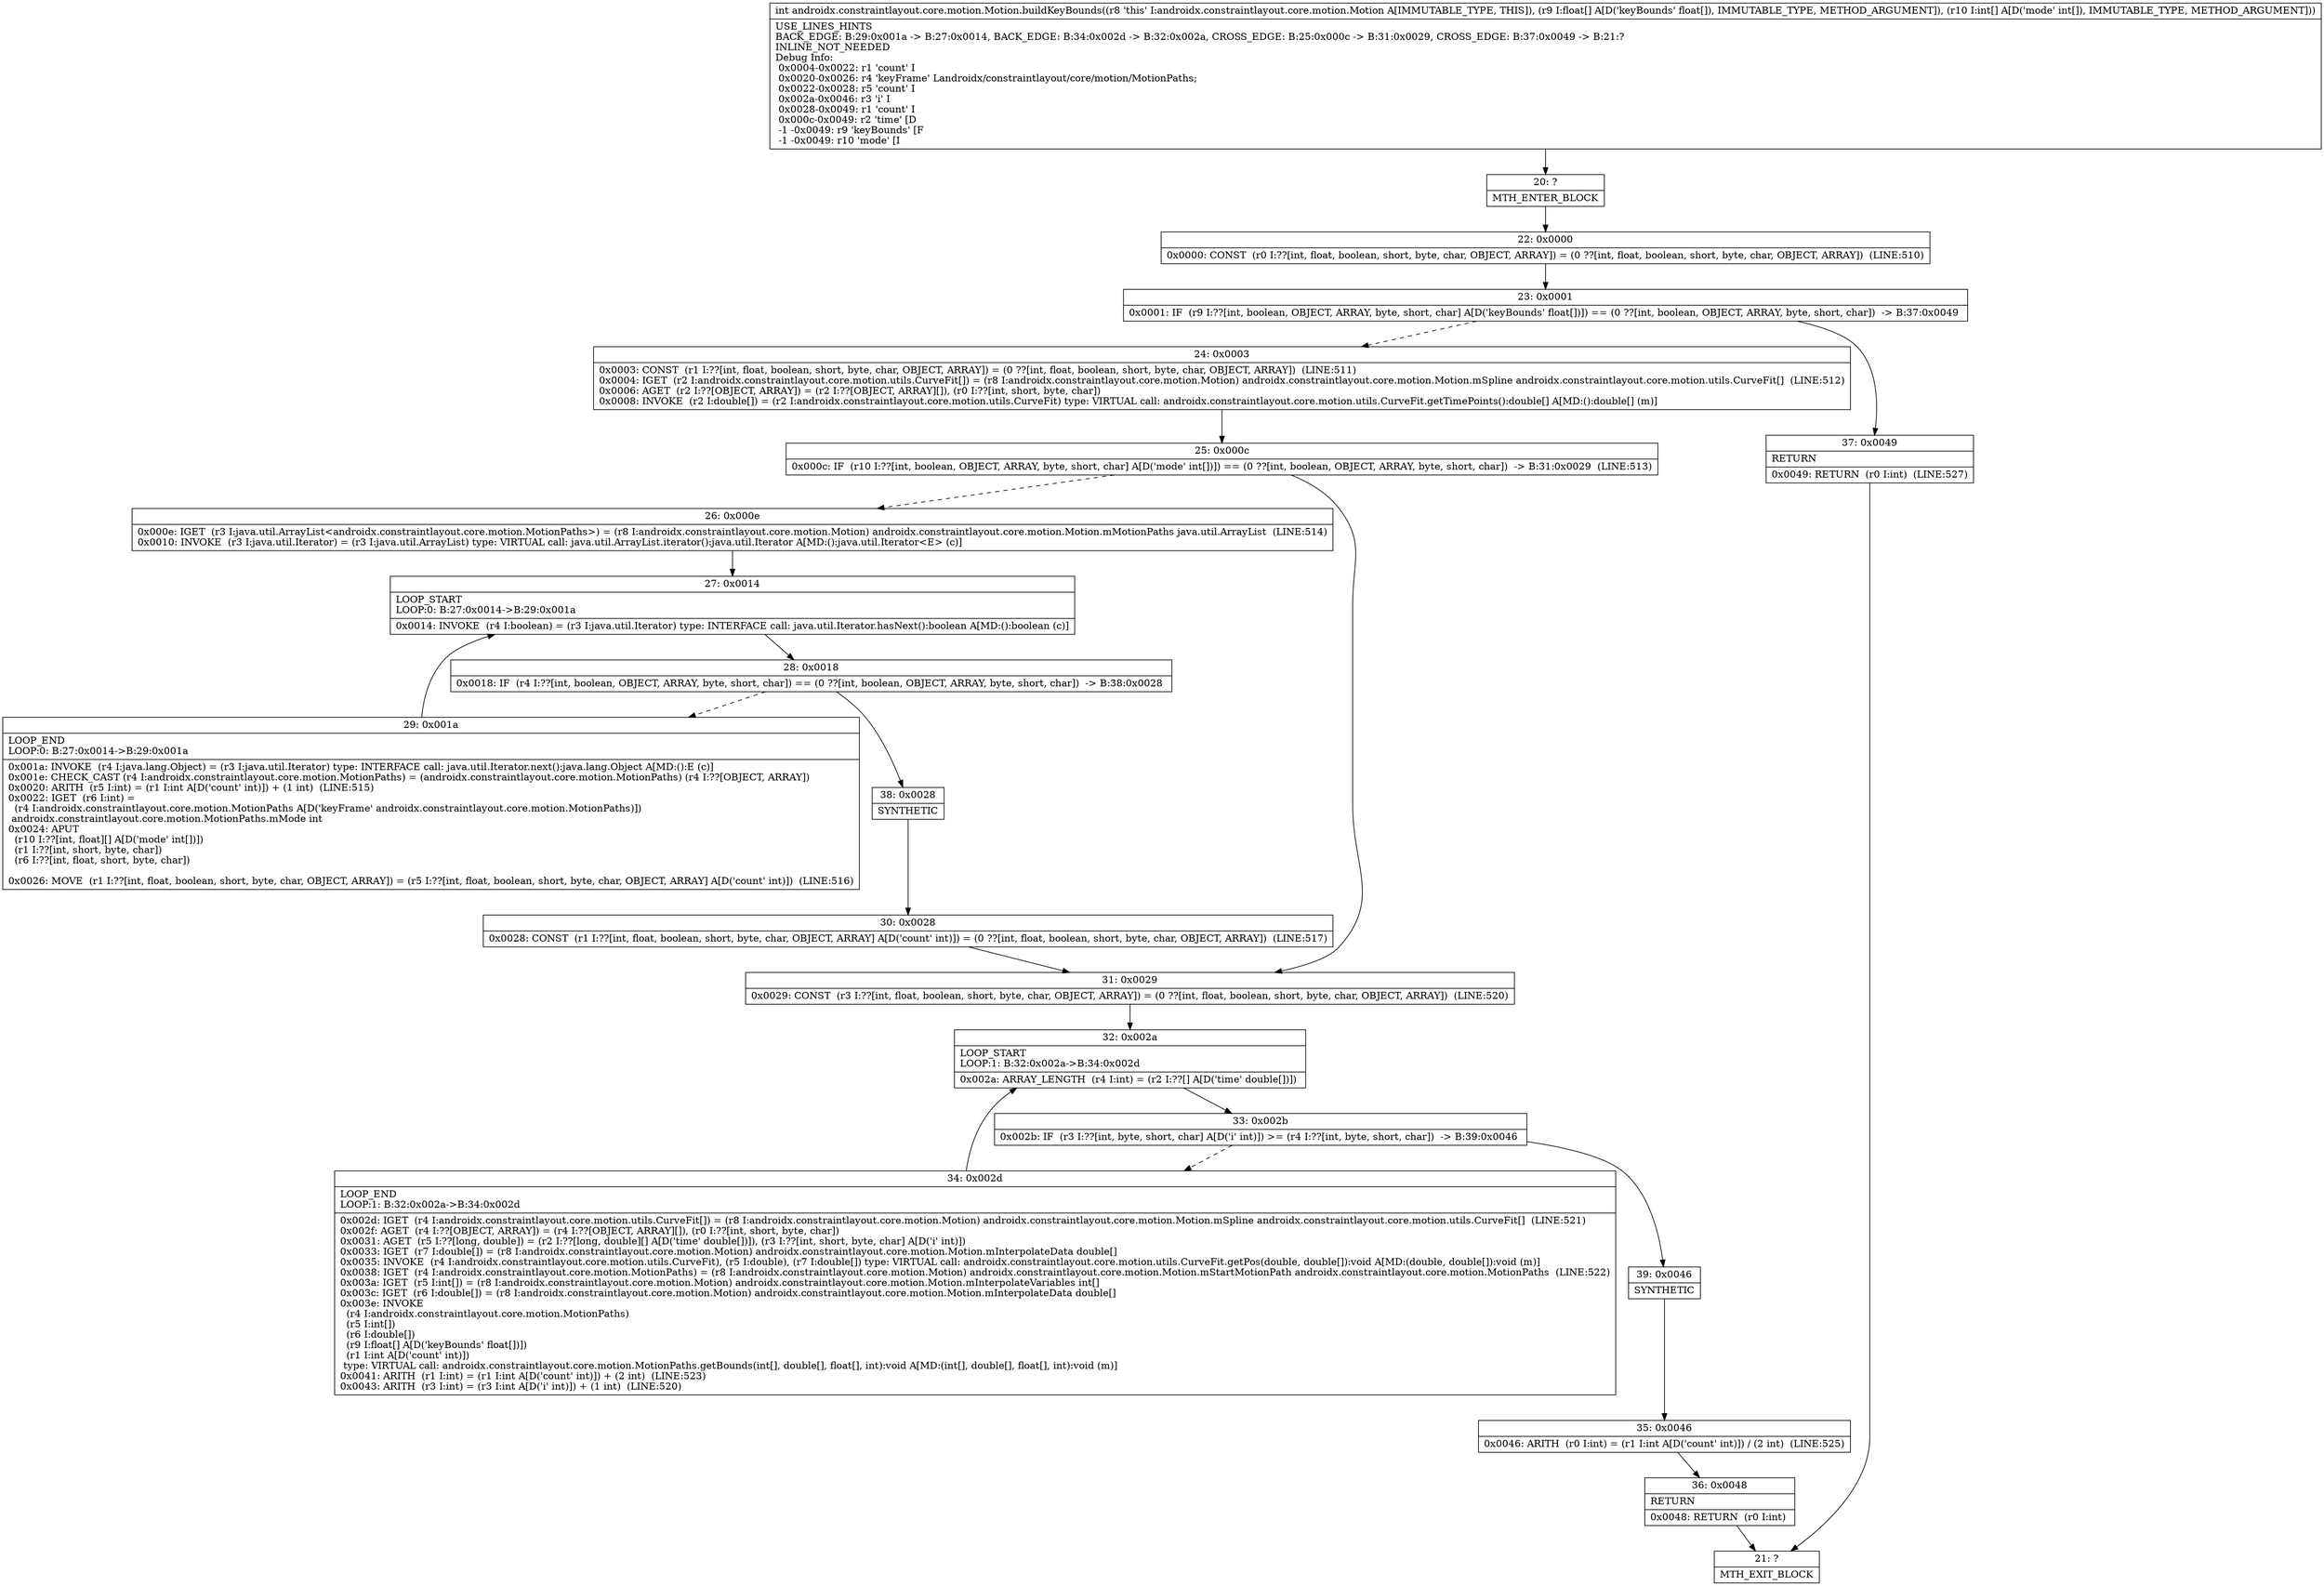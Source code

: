 digraph "CFG forandroidx.constraintlayout.core.motion.Motion.buildKeyBounds([F[I)I" {
Node_20 [shape=record,label="{20\:\ ?|MTH_ENTER_BLOCK\l}"];
Node_22 [shape=record,label="{22\:\ 0x0000|0x0000: CONST  (r0 I:??[int, float, boolean, short, byte, char, OBJECT, ARRAY]) = (0 ??[int, float, boolean, short, byte, char, OBJECT, ARRAY])  (LINE:510)\l}"];
Node_23 [shape=record,label="{23\:\ 0x0001|0x0001: IF  (r9 I:??[int, boolean, OBJECT, ARRAY, byte, short, char] A[D('keyBounds' float[])]) == (0 ??[int, boolean, OBJECT, ARRAY, byte, short, char])  \-\> B:37:0x0049 \l}"];
Node_24 [shape=record,label="{24\:\ 0x0003|0x0003: CONST  (r1 I:??[int, float, boolean, short, byte, char, OBJECT, ARRAY]) = (0 ??[int, float, boolean, short, byte, char, OBJECT, ARRAY])  (LINE:511)\l0x0004: IGET  (r2 I:androidx.constraintlayout.core.motion.utils.CurveFit[]) = (r8 I:androidx.constraintlayout.core.motion.Motion) androidx.constraintlayout.core.motion.Motion.mSpline androidx.constraintlayout.core.motion.utils.CurveFit[]  (LINE:512)\l0x0006: AGET  (r2 I:??[OBJECT, ARRAY]) = (r2 I:??[OBJECT, ARRAY][]), (r0 I:??[int, short, byte, char]) \l0x0008: INVOKE  (r2 I:double[]) = (r2 I:androidx.constraintlayout.core.motion.utils.CurveFit) type: VIRTUAL call: androidx.constraintlayout.core.motion.utils.CurveFit.getTimePoints():double[] A[MD:():double[] (m)]\l}"];
Node_25 [shape=record,label="{25\:\ 0x000c|0x000c: IF  (r10 I:??[int, boolean, OBJECT, ARRAY, byte, short, char] A[D('mode' int[])]) == (0 ??[int, boolean, OBJECT, ARRAY, byte, short, char])  \-\> B:31:0x0029  (LINE:513)\l}"];
Node_26 [shape=record,label="{26\:\ 0x000e|0x000e: IGET  (r3 I:java.util.ArrayList\<androidx.constraintlayout.core.motion.MotionPaths\>) = (r8 I:androidx.constraintlayout.core.motion.Motion) androidx.constraintlayout.core.motion.Motion.mMotionPaths java.util.ArrayList  (LINE:514)\l0x0010: INVOKE  (r3 I:java.util.Iterator) = (r3 I:java.util.ArrayList) type: VIRTUAL call: java.util.ArrayList.iterator():java.util.Iterator A[MD:():java.util.Iterator\<E\> (c)]\l}"];
Node_27 [shape=record,label="{27\:\ 0x0014|LOOP_START\lLOOP:0: B:27:0x0014\-\>B:29:0x001a\l|0x0014: INVOKE  (r4 I:boolean) = (r3 I:java.util.Iterator) type: INTERFACE call: java.util.Iterator.hasNext():boolean A[MD:():boolean (c)]\l}"];
Node_28 [shape=record,label="{28\:\ 0x0018|0x0018: IF  (r4 I:??[int, boolean, OBJECT, ARRAY, byte, short, char]) == (0 ??[int, boolean, OBJECT, ARRAY, byte, short, char])  \-\> B:38:0x0028 \l}"];
Node_29 [shape=record,label="{29\:\ 0x001a|LOOP_END\lLOOP:0: B:27:0x0014\-\>B:29:0x001a\l|0x001a: INVOKE  (r4 I:java.lang.Object) = (r3 I:java.util.Iterator) type: INTERFACE call: java.util.Iterator.next():java.lang.Object A[MD:():E (c)]\l0x001e: CHECK_CAST (r4 I:androidx.constraintlayout.core.motion.MotionPaths) = (androidx.constraintlayout.core.motion.MotionPaths) (r4 I:??[OBJECT, ARRAY]) \l0x0020: ARITH  (r5 I:int) = (r1 I:int A[D('count' int)]) + (1 int)  (LINE:515)\l0x0022: IGET  (r6 I:int) = \l  (r4 I:androidx.constraintlayout.core.motion.MotionPaths A[D('keyFrame' androidx.constraintlayout.core.motion.MotionPaths)])\l androidx.constraintlayout.core.motion.MotionPaths.mMode int \l0x0024: APUT  \l  (r10 I:??[int, float][] A[D('mode' int[])])\l  (r1 I:??[int, short, byte, char])\l  (r6 I:??[int, float, short, byte, char])\l \l0x0026: MOVE  (r1 I:??[int, float, boolean, short, byte, char, OBJECT, ARRAY]) = (r5 I:??[int, float, boolean, short, byte, char, OBJECT, ARRAY] A[D('count' int)])  (LINE:516)\l}"];
Node_38 [shape=record,label="{38\:\ 0x0028|SYNTHETIC\l}"];
Node_30 [shape=record,label="{30\:\ 0x0028|0x0028: CONST  (r1 I:??[int, float, boolean, short, byte, char, OBJECT, ARRAY] A[D('count' int)]) = (0 ??[int, float, boolean, short, byte, char, OBJECT, ARRAY])  (LINE:517)\l}"];
Node_31 [shape=record,label="{31\:\ 0x0029|0x0029: CONST  (r3 I:??[int, float, boolean, short, byte, char, OBJECT, ARRAY]) = (0 ??[int, float, boolean, short, byte, char, OBJECT, ARRAY])  (LINE:520)\l}"];
Node_32 [shape=record,label="{32\:\ 0x002a|LOOP_START\lLOOP:1: B:32:0x002a\-\>B:34:0x002d\l|0x002a: ARRAY_LENGTH  (r4 I:int) = (r2 I:??[] A[D('time' double[])]) \l}"];
Node_33 [shape=record,label="{33\:\ 0x002b|0x002b: IF  (r3 I:??[int, byte, short, char] A[D('i' int)]) \>= (r4 I:??[int, byte, short, char])  \-\> B:39:0x0046 \l}"];
Node_34 [shape=record,label="{34\:\ 0x002d|LOOP_END\lLOOP:1: B:32:0x002a\-\>B:34:0x002d\l|0x002d: IGET  (r4 I:androidx.constraintlayout.core.motion.utils.CurveFit[]) = (r8 I:androidx.constraintlayout.core.motion.Motion) androidx.constraintlayout.core.motion.Motion.mSpline androidx.constraintlayout.core.motion.utils.CurveFit[]  (LINE:521)\l0x002f: AGET  (r4 I:??[OBJECT, ARRAY]) = (r4 I:??[OBJECT, ARRAY][]), (r0 I:??[int, short, byte, char]) \l0x0031: AGET  (r5 I:??[long, double]) = (r2 I:??[long, double][] A[D('time' double[])]), (r3 I:??[int, short, byte, char] A[D('i' int)]) \l0x0033: IGET  (r7 I:double[]) = (r8 I:androidx.constraintlayout.core.motion.Motion) androidx.constraintlayout.core.motion.Motion.mInterpolateData double[] \l0x0035: INVOKE  (r4 I:androidx.constraintlayout.core.motion.utils.CurveFit), (r5 I:double), (r7 I:double[]) type: VIRTUAL call: androidx.constraintlayout.core.motion.utils.CurveFit.getPos(double, double[]):void A[MD:(double, double[]):void (m)]\l0x0038: IGET  (r4 I:androidx.constraintlayout.core.motion.MotionPaths) = (r8 I:androidx.constraintlayout.core.motion.Motion) androidx.constraintlayout.core.motion.Motion.mStartMotionPath androidx.constraintlayout.core.motion.MotionPaths  (LINE:522)\l0x003a: IGET  (r5 I:int[]) = (r8 I:androidx.constraintlayout.core.motion.Motion) androidx.constraintlayout.core.motion.Motion.mInterpolateVariables int[] \l0x003c: IGET  (r6 I:double[]) = (r8 I:androidx.constraintlayout.core.motion.Motion) androidx.constraintlayout.core.motion.Motion.mInterpolateData double[] \l0x003e: INVOKE  \l  (r4 I:androidx.constraintlayout.core.motion.MotionPaths)\l  (r5 I:int[])\l  (r6 I:double[])\l  (r9 I:float[] A[D('keyBounds' float[])])\l  (r1 I:int A[D('count' int)])\l type: VIRTUAL call: androidx.constraintlayout.core.motion.MotionPaths.getBounds(int[], double[], float[], int):void A[MD:(int[], double[], float[], int):void (m)]\l0x0041: ARITH  (r1 I:int) = (r1 I:int A[D('count' int)]) + (2 int)  (LINE:523)\l0x0043: ARITH  (r3 I:int) = (r3 I:int A[D('i' int)]) + (1 int)  (LINE:520)\l}"];
Node_39 [shape=record,label="{39\:\ 0x0046|SYNTHETIC\l}"];
Node_35 [shape=record,label="{35\:\ 0x0046|0x0046: ARITH  (r0 I:int) = (r1 I:int A[D('count' int)]) \/ (2 int)  (LINE:525)\l}"];
Node_36 [shape=record,label="{36\:\ 0x0048|RETURN\l|0x0048: RETURN  (r0 I:int) \l}"];
Node_21 [shape=record,label="{21\:\ ?|MTH_EXIT_BLOCK\l}"];
Node_37 [shape=record,label="{37\:\ 0x0049|RETURN\l|0x0049: RETURN  (r0 I:int)  (LINE:527)\l}"];
MethodNode[shape=record,label="{int androidx.constraintlayout.core.motion.Motion.buildKeyBounds((r8 'this' I:androidx.constraintlayout.core.motion.Motion A[IMMUTABLE_TYPE, THIS]), (r9 I:float[] A[D('keyBounds' float[]), IMMUTABLE_TYPE, METHOD_ARGUMENT]), (r10 I:int[] A[D('mode' int[]), IMMUTABLE_TYPE, METHOD_ARGUMENT]))  | USE_LINES_HINTS\lBACK_EDGE: B:29:0x001a \-\> B:27:0x0014, BACK_EDGE: B:34:0x002d \-\> B:32:0x002a, CROSS_EDGE: B:25:0x000c \-\> B:31:0x0029, CROSS_EDGE: B:37:0x0049 \-\> B:21:?\lINLINE_NOT_NEEDED\lDebug Info:\l  0x0004\-0x0022: r1 'count' I\l  0x0020\-0x0026: r4 'keyFrame' Landroidx\/constraintlayout\/core\/motion\/MotionPaths;\l  0x0022\-0x0028: r5 'count' I\l  0x002a\-0x0046: r3 'i' I\l  0x0028\-0x0049: r1 'count' I\l  0x000c\-0x0049: r2 'time' [D\l  \-1 \-0x0049: r9 'keyBounds' [F\l  \-1 \-0x0049: r10 'mode' [I\l}"];
MethodNode -> Node_20;Node_20 -> Node_22;
Node_22 -> Node_23;
Node_23 -> Node_24[style=dashed];
Node_23 -> Node_37;
Node_24 -> Node_25;
Node_25 -> Node_26[style=dashed];
Node_25 -> Node_31;
Node_26 -> Node_27;
Node_27 -> Node_28;
Node_28 -> Node_29[style=dashed];
Node_28 -> Node_38;
Node_29 -> Node_27;
Node_38 -> Node_30;
Node_30 -> Node_31;
Node_31 -> Node_32;
Node_32 -> Node_33;
Node_33 -> Node_34[style=dashed];
Node_33 -> Node_39;
Node_34 -> Node_32;
Node_39 -> Node_35;
Node_35 -> Node_36;
Node_36 -> Node_21;
Node_37 -> Node_21;
}

